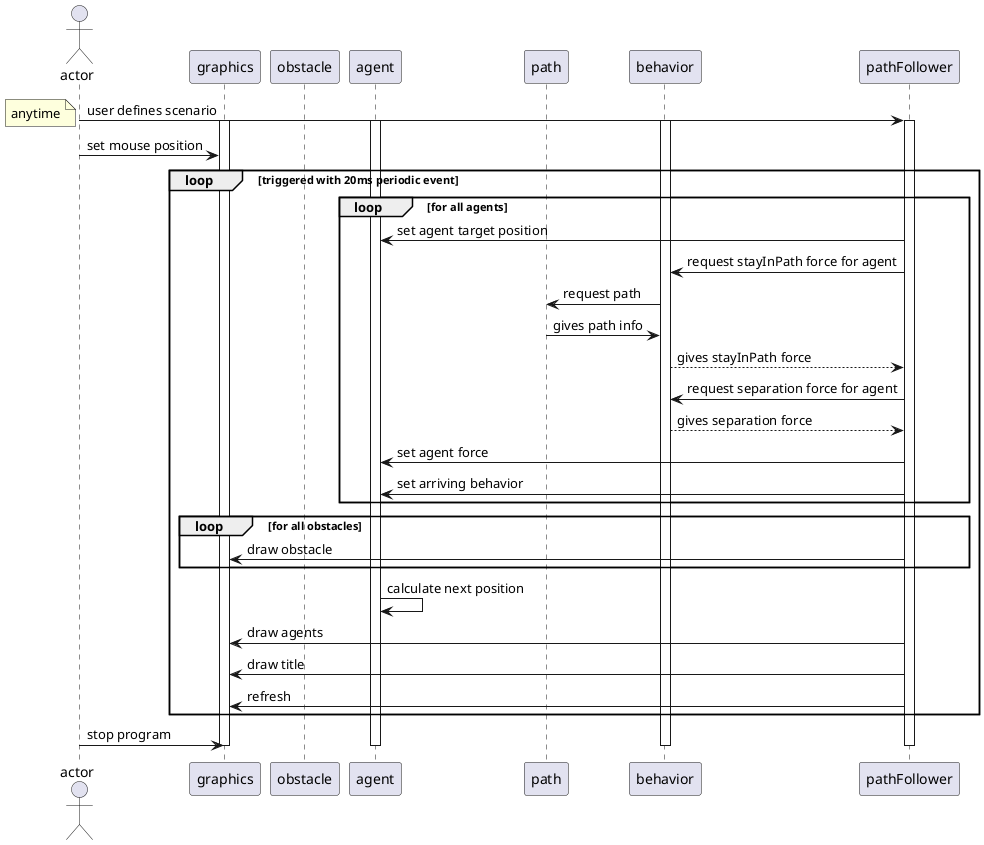 @startuml
actor actor as user
participant graphics as view
participant obstacle as obst
participant agent as agent
participant path as way
participant behavior as steeringBehavior
participant pathFollower as pF

user -> pF: user defines scenario
activate pF
activate view
activate agent
activate steeringBehavior
note left: anytime
user -> view:  set mouse position
loop triggered with 20ms periodic event   
    loop for all agents
        pF -> agent: set agent target position
        pF -> steeringBehavior: request stayInPath force for agent
        steeringBehavior -> way: request path 
        way -> steeringBehavior: gives path info
        steeringBehavior --> pF: gives stayInPath force
        pF -> steeringBehavior: request separation force for agent
        steeringBehavior --> pF: gives separation force
        pF -> agent: set agent force
        pF -> agent: set arriving behavior
    end    

    loop for all obstacles
        pF -> view: draw obstacle
    end

    agent -> agent: calculate next position    
    pF -> view: draw agents
    pF -> view: draw title
    pF -> view: refresh
end
user -> view: stop program
deactivate pF
deactivate view
deactivate agent
deactivate steeringBehavior
@enduml